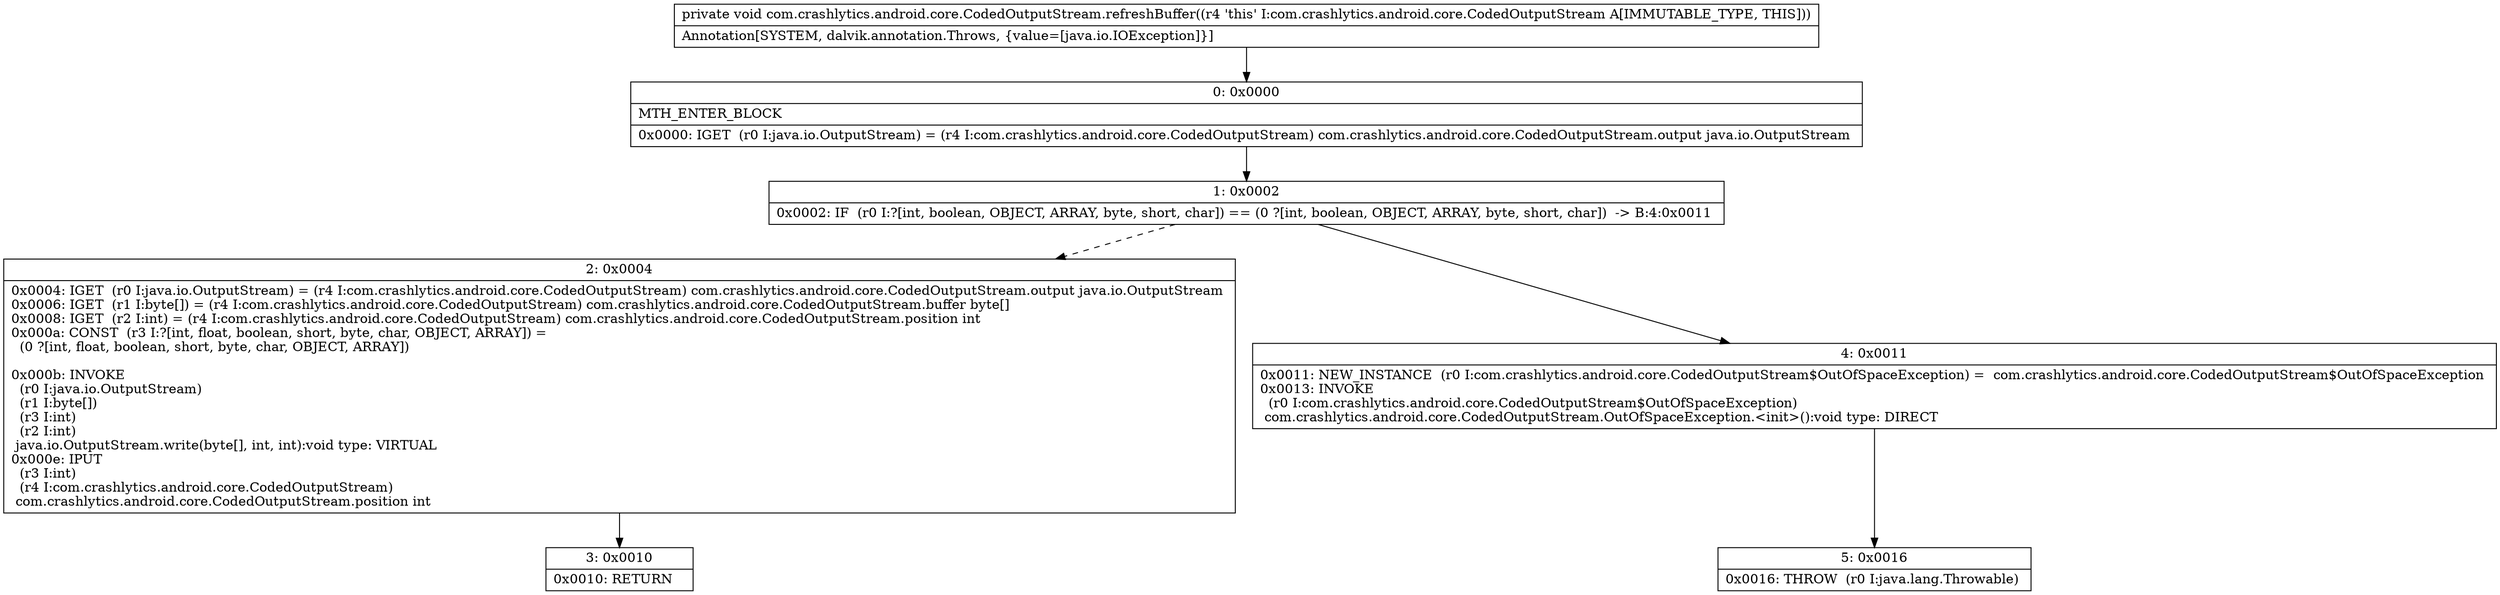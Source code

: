 digraph "CFG forcom.crashlytics.android.core.CodedOutputStream.refreshBuffer()V" {
Node_0 [shape=record,label="{0\:\ 0x0000|MTH_ENTER_BLOCK\l|0x0000: IGET  (r0 I:java.io.OutputStream) = (r4 I:com.crashlytics.android.core.CodedOutputStream) com.crashlytics.android.core.CodedOutputStream.output java.io.OutputStream \l}"];
Node_1 [shape=record,label="{1\:\ 0x0002|0x0002: IF  (r0 I:?[int, boolean, OBJECT, ARRAY, byte, short, char]) == (0 ?[int, boolean, OBJECT, ARRAY, byte, short, char])  \-\> B:4:0x0011 \l}"];
Node_2 [shape=record,label="{2\:\ 0x0004|0x0004: IGET  (r0 I:java.io.OutputStream) = (r4 I:com.crashlytics.android.core.CodedOutputStream) com.crashlytics.android.core.CodedOutputStream.output java.io.OutputStream \l0x0006: IGET  (r1 I:byte[]) = (r4 I:com.crashlytics.android.core.CodedOutputStream) com.crashlytics.android.core.CodedOutputStream.buffer byte[] \l0x0008: IGET  (r2 I:int) = (r4 I:com.crashlytics.android.core.CodedOutputStream) com.crashlytics.android.core.CodedOutputStream.position int \l0x000a: CONST  (r3 I:?[int, float, boolean, short, byte, char, OBJECT, ARRAY]) = \l  (0 ?[int, float, boolean, short, byte, char, OBJECT, ARRAY])\l \l0x000b: INVOKE  \l  (r0 I:java.io.OutputStream)\l  (r1 I:byte[])\l  (r3 I:int)\l  (r2 I:int)\l java.io.OutputStream.write(byte[], int, int):void type: VIRTUAL \l0x000e: IPUT  \l  (r3 I:int)\l  (r4 I:com.crashlytics.android.core.CodedOutputStream)\l com.crashlytics.android.core.CodedOutputStream.position int \l}"];
Node_3 [shape=record,label="{3\:\ 0x0010|0x0010: RETURN   \l}"];
Node_4 [shape=record,label="{4\:\ 0x0011|0x0011: NEW_INSTANCE  (r0 I:com.crashlytics.android.core.CodedOutputStream$OutOfSpaceException) =  com.crashlytics.android.core.CodedOutputStream$OutOfSpaceException \l0x0013: INVOKE  \l  (r0 I:com.crashlytics.android.core.CodedOutputStream$OutOfSpaceException)\l com.crashlytics.android.core.CodedOutputStream.OutOfSpaceException.\<init\>():void type: DIRECT \l}"];
Node_5 [shape=record,label="{5\:\ 0x0016|0x0016: THROW  (r0 I:java.lang.Throwable) \l}"];
MethodNode[shape=record,label="{private void com.crashlytics.android.core.CodedOutputStream.refreshBuffer((r4 'this' I:com.crashlytics.android.core.CodedOutputStream A[IMMUTABLE_TYPE, THIS]))  | Annotation[SYSTEM, dalvik.annotation.Throws, \{value=[java.io.IOException]\}]\l}"];
MethodNode -> Node_0;
Node_0 -> Node_1;
Node_1 -> Node_2[style=dashed];
Node_1 -> Node_4;
Node_2 -> Node_3;
Node_4 -> Node_5;
}

